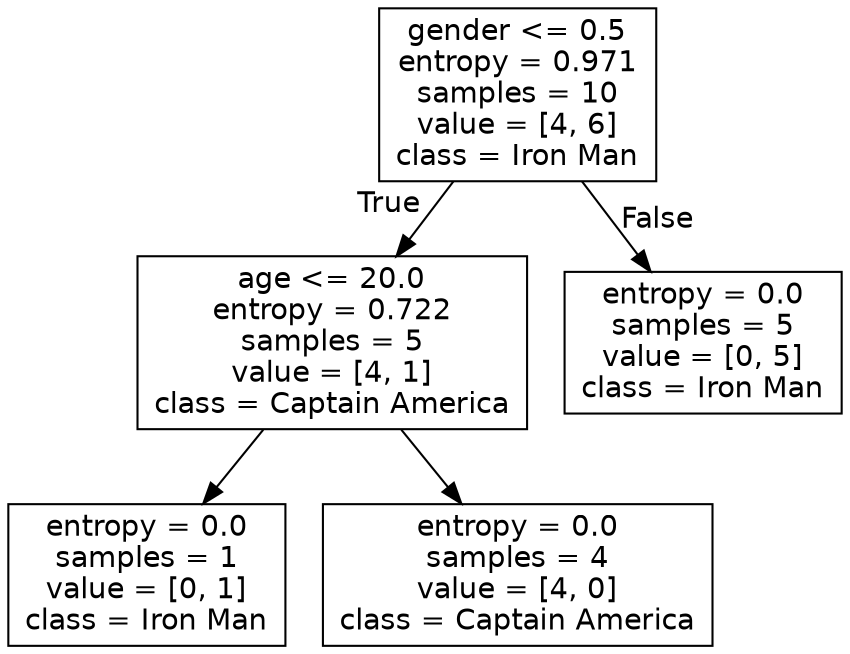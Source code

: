 digraph Tree {
node [shape=box, fontname="helvetica"] ;
edge [fontname="helvetica"] ;
0 [label="gender <= 0.5\nentropy = 0.971\nsamples = 10\nvalue = [4, 6]\nclass = Iron Man"] ;
1 [label="age <= 20.0\nentropy = 0.722\nsamples = 5\nvalue = [4, 1]\nclass = Captain America"] ;
0 -> 1 [labeldistance=2.5, labelangle=45, headlabel="True"] ;
2 [label="entropy = 0.0\nsamples = 1\nvalue = [0, 1]\nclass = Iron Man"] ;
1 -> 2 ;
3 [label="entropy = 0.0\nsamples = 4\nvalue = [4, 0]\nclass = Captain America"] ;
1 -> 3 ;
4 [label="entropy = 0.0\nsamples = 5\nvalue = [0, 5]\nclass = Iron Man"] ;
0 -> 4 [labeldistance=2.5, labelangle=-45, headlabel="False"] ;
}